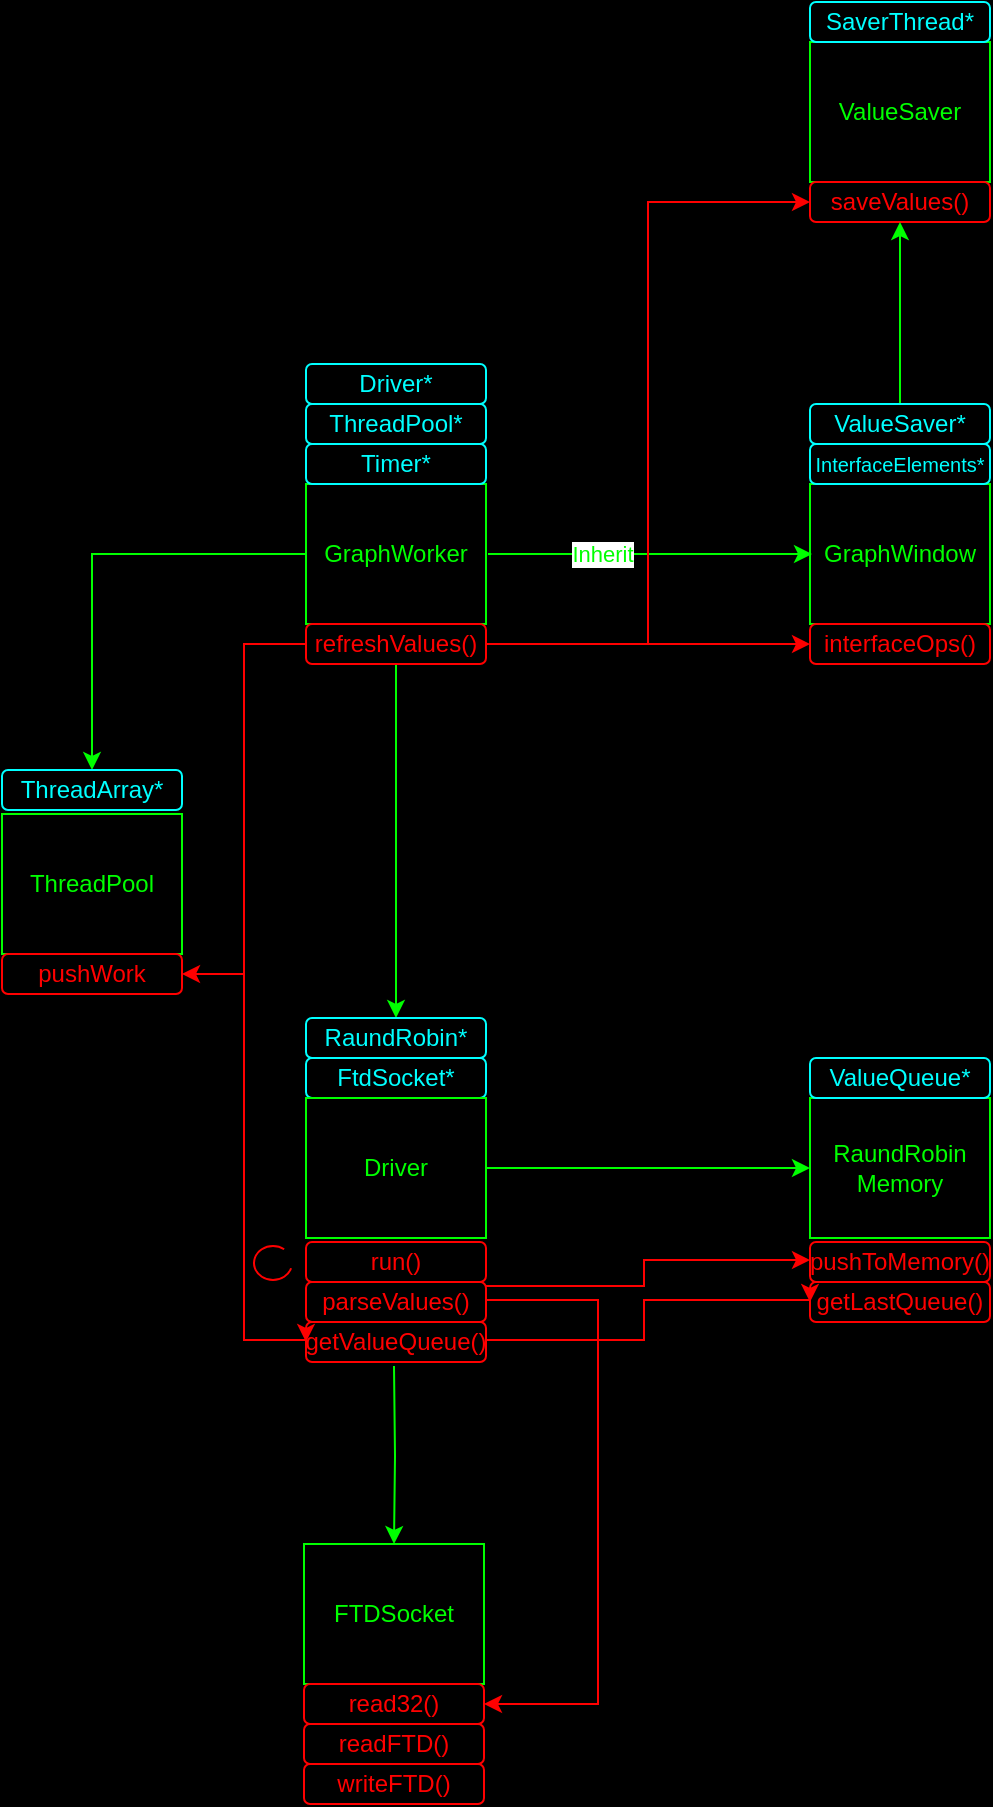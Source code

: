 <mxfile version="14.9.0" type="google"><diagram id="cjpjQOcbyRb_r9jPYf5g" name="Page-1"><mxGraphModel dx="1822" dy="1207" grid="0" gridSize="10" guides="1" tooltips="1" connect="1" arrows="1" fold="1" page="0" pageScale="1" pageWidth="827" pageHeight="1169" background="#000000" math="0" shadow="0"><root><mxCell id="0"/><mxCell id="1" parent="0"/><mxCell id="r8orGzbht0AQisG8jcwl-3" value="GraphWindow" style="rounded=0;whiteSpace=wrap;html=1;strokeColor=#00FF00;fillColor=none;fontColor=#00FF00;" parent="1" vertex="1"><mxGeometry x="350" y="150" width="90" height="70" as="geometry"/></mxCell><mxCell id="r8orGzbht0AQisG8jcwl-13" value="FtdSocket*" style="rounded=1;whiteSpace=wrap;html=1;fontColor=#00FFFF;fillColor=none;strokeColor=#00FFFF;" parent="1" vertex="1"><mxGeometry x="98" y="437" width="90" height="20" as="geometry"/></mxCell><mxCell id="b042_ZjzsNcl56NRpxTj-33" style="edgeStyle=orthogonalEdgeStyle;rounded=0;orthogonalLoop=1;jettySize=auto;html=1;entryX=0;entryY=0.5;entryDx=0;entryDy=0;fontColor=#00FF00;strokeColor=#00FF00;" parent="1" source="r8orGzbht0AQisG8jcwl-14" target="b042_ZjzsNcl56NRpxTj-32" edge="1"><mxGeometry relative="1" as="geometry"/></mxCell><mxCell id="r8orGzbht0AQisG8jcwl-14" value="Driver" style="rounded=0;whiteSpace=wrap;html=1;strokeColor=#00FF00;fillColor=none;fontColor=#00FF00;" parent="1" vertex="1"><mxGeometry x="98" y="457" width="90" height="70" as="geometry"/></mxCell><mxCell id="r8orGzbht0AQisG8jcwl-15" value="FTDSocket" style="rounded=0;whiteSpace=wrap;html=1;strokeColor=#00FF00;fillColor=none;fontColor=#00FF00;" parent="1" vertex="1"><mxGeometry x="97" y="680" width="90" height="70" as="geometry"/></mxCell><mxCell id="r8orGzbht0AQisG8jcwl-16" value="run()" style="rounded=1;whiteSpace=wrap;html=1;fillColor=none;strokeColor=#FF0000;fontColor=#FF0000;" parent="1" vertex="1"><mxGeometry x="98" y="529" width="90" height="20" as="geometry"/></mxCell><mxCell id="r8orGzbht0AQisG8jcwl-21" style="edgeStyle=orthogonalEdgeStyle;rounded=0;orthogonalLoop=1;jettySize=auto;html=1;entryX=0.5;entryY=0;entryDx=0;entryDy=0;strokeColor=#00FF00;fontColor=#FF0000;" parent="1" target="r8orGzbht0AQisG8jcwl-15" edge="1"><mxGeometry relative="1" as="geometry"><mxPoint x="142" y="591" as="sourcePoint"/></mxGeometry></mxCell><mxCell id="r8orGzbht0AQisG8jcwl-23" style="edgeStyle=orthogonalEdgeStyle;rounded=0;orthogonalLoop=1;jettySize=auto;html=1;entryX=1;entryY=0.5;entryDx=0;entryDy=0;fontColor=#FF0000;strokeColor=#FF0000;" parent="1" source="r8orGzbht0AQisG8jcwl-17" target="r8orGzbht0AQisG8jcwl-18" edge="1"><mxGeometry relative="1" as="geometry"><Array as="points"><mxPoint x="244" y="558"/><mxPoint x="244" y="760"/></Array></mxGeometry></mxCell><mxCell id="b042_ZjzsNcl56NRpxTj-39" style="edgeStyle=orthogonalEdgeStyle;rounded=0;orthogonalLoop=1;jettySize=auto;html=1;fontColor=#00FF00;strokeColor=#FF0000;" parent="1" source="r8orGzbht0AQisG8jcwl-17" target="b042_ZjzsNcl56NRpxTj-36" edge="1"><mxGeometry relative="1" as="geometry"><Array as="points"><mxPoint x="267" y="551"/><mxPoint x="267" y="538"/></Array></mxGeometry></mxCell><mxCell id="r8orGzbht0AQisG8jcwl-17" value="parseValues()" style="rounded=1;whiteSpace=wrap;html=1;fillColor=none;strokeColor=#FF0000;fontColor=#FF0000;" parent="1" vertex="1"><mxGeometry x="98" y="549" width="90" height="20" as="geometry"/></mxCell><mxCell id="r8orGzbht0AQisG8jcwl-18" value="read32()" style="rounded=1;whiteSpace=wrap;html=1;fillColor=none;strokeColor=#FF0000;fontColor=#FF0000;" parent="1" vertex="1"><mxGeometry x="97" y="750" width="90" height="20" as="geometry"/></mxCell><mxCell id="r8orGzbht0AQisG8jcwl-19" value="readFTD()" style="rounded=1;whiteSpace=wrap;html=1;fillColor=none;strokeColor=#FF0000;fontColor=#FF0000;" parent="1" vertex="1"><mxGeometry x="97" y="770" width="90" height="20" as="geometry"/></mxCell><mxCell id="r8orGzbht0AQisG8jcwl-20" value="writeFTD()" style="rounded=1;whiteSpace=wrap;html=1;fillColor=none;strokeColor=#FF0000;fontColor=#FF0000;" parent="1" vertex="1"><mxGeometry x="97" y="790" width="90" height="20" as="geometry"/></mxCell><mxCell id="r8orGzbht0AQisG8jcwl-28" value="" style="verticalLabelPosition=bottom;verticalAlign=top;html=1;shape=mxgraph.basic.arc;startAngle=0.3;endAngle=0.1;strokeColor=#FF0000;fillColor=none;fontColor=#FF0000;" parent="1" vertex="1"><mxGeometry x="72" y="531" width="19" height="17" as="geometry"/></mxCell><mxCell id="b042_ZjzsNcl56NRpxTj-15" style="edgeStyle=orthogonalEdgeStyle;rounded=0;orthogonalLoop=1;jettySize=auto;html=1;exitX=1;exitY=0.5;exitDx=0;exitDy=0;entryX=0;entryY=0.5;entryDx=0;entryDy=0;fillColor=#d5e8d4;strokeColor=#00FF00;" parent="1" edge="1"><mxGeometry relative="1" as="geometry"><mxPoint x="189" y="185" as="sourcePoint"/><mxPoint x="351" y="185" as="targetPoint"/></mxGeometry></mxCell><mxCell id="b042_ZjzsNcl56NRpxTj-16" value="Inherit" style="edgeLabel;html=1;align=center;verticalAlign=middle;resizable=0;points=[];fontColor=#00FF00;" parent="b042_ZjzsNcl56NRpxTj-15" vertex="1" connectable="0"><mxGeometry x="-0.224" y="-1" relative="1" as="geometry"><mxPoint x="-6.5" y="-1" as="offset"/></mxGeometry></mxCell><mxCell id="b042_ZjzsNcl56NRpxTj-1" value="GraphWorker" style="rounded=0;whiteSpace=wrap;html=1;strokeColor=#00FF00;fillColor=none;fontColor=#00FF00;" parent="1" vertex="1"><mxGeometry x="98" y="150" width="90" height="70" as="geometry"/></mxCell><mxCell id="b042_ZjzsNcl56NRpxTj-7" style="edgeStyle=orthogonalEdgeStyle;rounded=0;orthogonalLoop=1;jettySize=auto;html=1;entryX=0;entryY=0.5;entryDx=0;entryDy=0;strokeColor=#FF0000;" parent="1" source="b042_ZjzsNcl56NRpxTj-5" target="b042_ZjzsNcl56NRpxTj-6" edge="1"><mxGeometry relative="1" as="geometry"><Array as="points"><mxPoint x="67" y="230"/><mxPoint x="67" y="578"/></Array></mxGeometry></mxCell><mxCell id="b042_ZjzsNcl56NRpxTj-23" style="edgeStyle=orthogonalEdgeStyle;rounded=0;orthogonalLoop=1;jettySize=auto;html=1;entryX=0;entryY=0.5;entryDx=0;entryDy=0;strokeColor=#FF0000;fontColor=#00FF00;" parent="1" source="b042_ZjzsNcl56NRpxTj-5" target="b042_ZjzsNcl56NRpxTj-21" edge="1"><mxGeometry relative="1" as="geometry"/></mxCell><mxCell id="b042_ZjzsNcl56NRpxTj-26" style="edgeStyle=orthogonalEdgeStyle;rounded=0;orthogonalLoop=1;jettySize=auto;html=1;strokeColor=#00FF00;fontColor=#00FF00;exitX=0;exitY=0.5;exitDx=0;exitDy=0;entryX=0.5;entryY=0;entryDx=0;entryDy=0;" parent="1" source="b042_ZjzsNcl56NRpxTj-1" target="PjHXAdTcvIYI2G6K-Fno-6" edge="1"><mxGeometry relative="1" as="geometry"/></mxCell><mxCell id="b042_ZjzsNcl56NRpxTj-28" style="edgeStyle=orthogonalEdgeStyle;rounded=0;orthogonalLoop=1;jettySize=auto;html=1;entryX=1;entryY=0.5;entryDx=0;entryDy=0;fontColor=#00FF00;strokeColor=#FF0000;" parent="1" source="b042_ZjzsNcl56NRpxTj-5" target="b042_ZjzsNcl56NRpxTj-27" edge="1"><mxGeometry relative="1" as="geometry"/></mxCell><mxCell id="b042_ZjzsNcl56NRpxTj-29" style="edgeStyle=orthogonalEdgeStyle;rounded=0;orthogonalLoop=1;jettySize=auto;html=1;entryX=0;entryY=0.5;entryDx=0;entryDy=0;strokeColor=#FF0000;fontColor=#00FF00;" parent="1" source="b042_ZjzsNcl56NRpxTj-5" target="b042_ZjzsNcl56NRpxTj-22" edge="1"><mxGeometry relative="1" as="geometry"/></mxCell><mxCell id="PjHXAdTcvIYI2G6K-Fno-3" style="edgeStyle=orthogonalEdgeStyle;rounded=0;orthogonalLoop=1;jettySize=auto;html=1;entryX=0.5;entryY=0;entryDx=0;entryDy=0;strokeColor=#00FF00;" parent="1" source="b042_ZjzsNcl56NRpxTj-5" target="b042_ZjzsNcl56NRpxTj-35" edge="1"><mxGeometry relative="1" as="geometry"/></mxCell><mxCell id="b042_ZjzsNcl56NRpxTj-5" value="refreshValues()" style="rounded=1;whiteSpace=wrap;html=1;fillColor=none;strokeColor=#FF0000;fontColor=#FF0000;" parent="1" vertex="1"><mxGeometry x="98" y="220" width="90" height="20" as="geometry"/></mxCell><mxCell id="b042_ZjzsNcl56NRpxTj-38" style="edgeStyle=orthogonalEdgeStyle;rounded=0;orthogonalLoop=1;jettySize=auto;html=1;entryX=0;entryY=0.5;entryDx=0;entryDy=0;fontColor=#00FF00;strokeColor=#FF0000;" parent="1" source="b042_ZjzsNcl56NRpxTj-6" target="b042_ZjzsNcl56NRpxTj-37" edge="1"><mxGeometry relative="1" as="geometry"><Array as="points"><mxPoint x="267" y="578"/><mxPoint x="267" y="558"/></Array></mxGeometry></mxCell><mxCell id="b042_ZjzsNcl56NRpxTj-6" value="getValueQueue()" style="rounded=1;whiteSpace=wrap;html=1;fillColor=none;strokeColor=#FF0000;fontColor=#FF0000;" parent="1" vertex="1"><mxGeometry x="98" y="569" width="90" height="20" as="geometry"/></mxCell><mxCell id="b042_ZjzsNcl56NRpxTj-17" value="Timer*" style="rounded=1;whiteSpace=wrap;html=1;fontColor=#00FFFF;fillColor=none;strokeColor=#00FFFF;" parent="1" vertex="1"><mxGeometry x="98" y="130" width="90" height="20" as="geometry"/></mxCell><mxCell id="b042_ZjzsNcl56NRpxTj-18" value="ThreadPool*" style="rounded=1;whiteSpace=wrap;html=1;fontColor=#00FFFF;fillColor=none;strokeColor=#00FFFF;" parent="1" vertex="1"><mxGeometry x="98" y="110" width="90" height="20" as="geometry"/></mxCell><mxCell id="b042_ZjzsNcl56NRpxTj-19" value="ValueSaver" style="rounded=0;whiteSpace=wrap;html=1;strokeColor=#00FF00;fillColor=none;fontColor=#00FF00;" parent="1" vertex="1"><mxGeometry x="350" y="-71" width="90" height="70" as="geometry"/></mxCell><mxCell id="b042_ZjzsNcl56NRpxTj-21" value="saveValues()" style="rounded=1;whiteSpace=wrap;html=1;fillColor=none;strokeColor=#FF0000;fontColor=#FF0000;" parent="1" vertex="1"><mxGeometry x="350" y="-1" width="90" height="20" as="geometry"/></mxCell><mxCell id="b042_ZjzsNcl56NRpxTj-22" value="interfaceOps()" style="rounded=1;whiteSpace=wrap;html=1;fillColor=none;strokeColor=#FF0000;fontColor=#FF0000;" parent="1" vertex="1"><mxGeometry x="350" y="220" width="90" height="20" as="geometry"/></mxCell><mxCell id="b042_ZjzsNcl56NRpxTj-25" value="ThreadPool" style="rounded=0;whiteSpace=wrap;html=1;strokeColor=#00FF00;fillColor=none;fontColor=#00FF00;" parent="1" vertex="1"><mxGeometry x="-54" y="315" width="90" height="70" as="geometry"/></mxCell><mxCell id="b042_ZjzsNcl56NRpxTj-27" value="pushWork" style="rounded=1;whiteSpace=wrap;html=1;fillColor=none;strokeColor=#FF0000;fontColor=#FF0000;" parent="1" vertex="1"><mxGeometry x="-54" y="385" width="90" height="20" as="geometry"/></mxCell><mxCell id="b042_ZjzsNcl56NRpxTj-32" value="RaundRobin&lt;br&gt;Memory" style="rounded=0;whiteSpace=wrap;html=1;strokeColor=#00FF00;fillColor=none;fontColor=#00FF00;" parent="1" vertex="1"><mxGeometry x="350" y="457" width="90" height="70" as="geometry"/></mxCell><mxCell id="b042_ZjzsNcl56NRpxTj-34" value="ValueQueue*" style="rounded=1;whiteSpace=wrap;html=1;fontColor=#00FFFF;fillColor=none;strokeColor=#00FFFF;" parent="1" vertex="1"><mxGeometry x="350" y="437" width="90" height="20" as="geometry"/></mxCell><mxCell id="b042_ZjzsNcl56NRpxTj-35" value="RaundRobin*" style="rounded=1;whiteSpace=wrap;html=1;fontColor=#00FFFF;fillColor=none;strokeColor=#00FFFF;" parent="1" vertex="1"><mxGeometry x="98" y="417" width="90" height="20" as="geometry"/></mxCell><mxCell id="b042_ZjzsNcl56NRpxTj-36" value="pushToMemory()" style="rounded=1;whiteSpace=wrap;html=1;fillColor=none;strokeColor=#FF0000;fontColor=#FF0000;" parent="1" vertex="1"><mxGeometry x="350" y="529" width="90" height="20" as="geometry"/></mxCell><mxCell id="b042_ZjzsNcl56NRpxTj-37" value="getLastQueue()" style="rounded=1;whiteSpace=wrap;html=1;fillColor=none;strokeColor=#FF0000;fontColor=#FF0000;" parent="1" vertex="1"><mxGeometry x="350" y="549" width="90" height="20" as="geometry"/></mxCell><mxCell id="PjHXAdTcvIYI2G6K-Fno-4" value="Driver*" style="rounded=1;whiteSpace=wrap;html=1;fontColor=#00FFFF;fillColor=none;strokeColor=#00FFFF;" parent="1" vertex="1"><mxGeometry x="98" y="90" width="90" height="20" as="geometry"/></mxCell><mxCell id="PjHXAdTcvIYI2G6K-Fno-5" value="SaverThread*" style="rounded=1;whiteSpace=wrap;html=1;fontColor=#00FFFF;fillColor=none;strokeColor=#00FFFF;" parent="1" vertex="1"><mxGeometry x="350" y="-91" width="90" height="20" as="geometry"/></mxCell><mxCell id="PjHXAdTcvIYI2G6K-Fno-6" value="ThreadArray*" style="rounded=1;whiteSpace=wrap;html=1;fontColor=#00FFFF;fillColor=none;strokeColor=#00FFFF;" parent="1" vertex="1"><mxGeometry x="-54" y="293" width="90" height="20" as="geometry"/></mxCell><mxCell id="PjHXAdTcvIYI2G6K-Fno-11" style="edgeStyle=orthogonalEdgeStyle;rounded=0;orthogonalLoop=1;jettySize=auto;html=1;entryX=0.5;entryY=1;entryDx=0;entryDy=0;strokeColor=#00FF00;exitX=0.5;exitY=0;exitDx=0;exitDy=0;" parent="1" source="PjHXAdTcvIYI2G6K-Fno-12" target="b042_ZjzsNcl56NRpxTj-21" edge="1"><mxGeometry relative="1" as="geometry"/></mxCell><mxCell id="PjHXAdTcvIYI2G6K-Fno-7" value="&lt;font style=&quot;font-size: 10px&quot;&gt;InterfaceElements*&lt;/font&gt;" style="rounded=1;whiteSpace=wrap;html=1;fontColor=#00FFFF;fillColor=none;strokeColor=#00FFFF;" parent="1" vertex="1"><mxGeometry x="350" y="130" width="90" height="20" as="geometry"/></mxCell><mxCell id="PjHXAdTcvIYI2G6K-Fno-12" value="ValueSaver*" style="rounded=1;whiteSpace=wrap;html=1;fontColor=#00FFFF;fillColor=none;strokeColor=#00FFFF;" parent="1" vertex="1"><mxGeometry x="350" y="110" width="90" height="20" as="geometry"/></mxCell></root></mxGraphModel></diagram></mxfile>